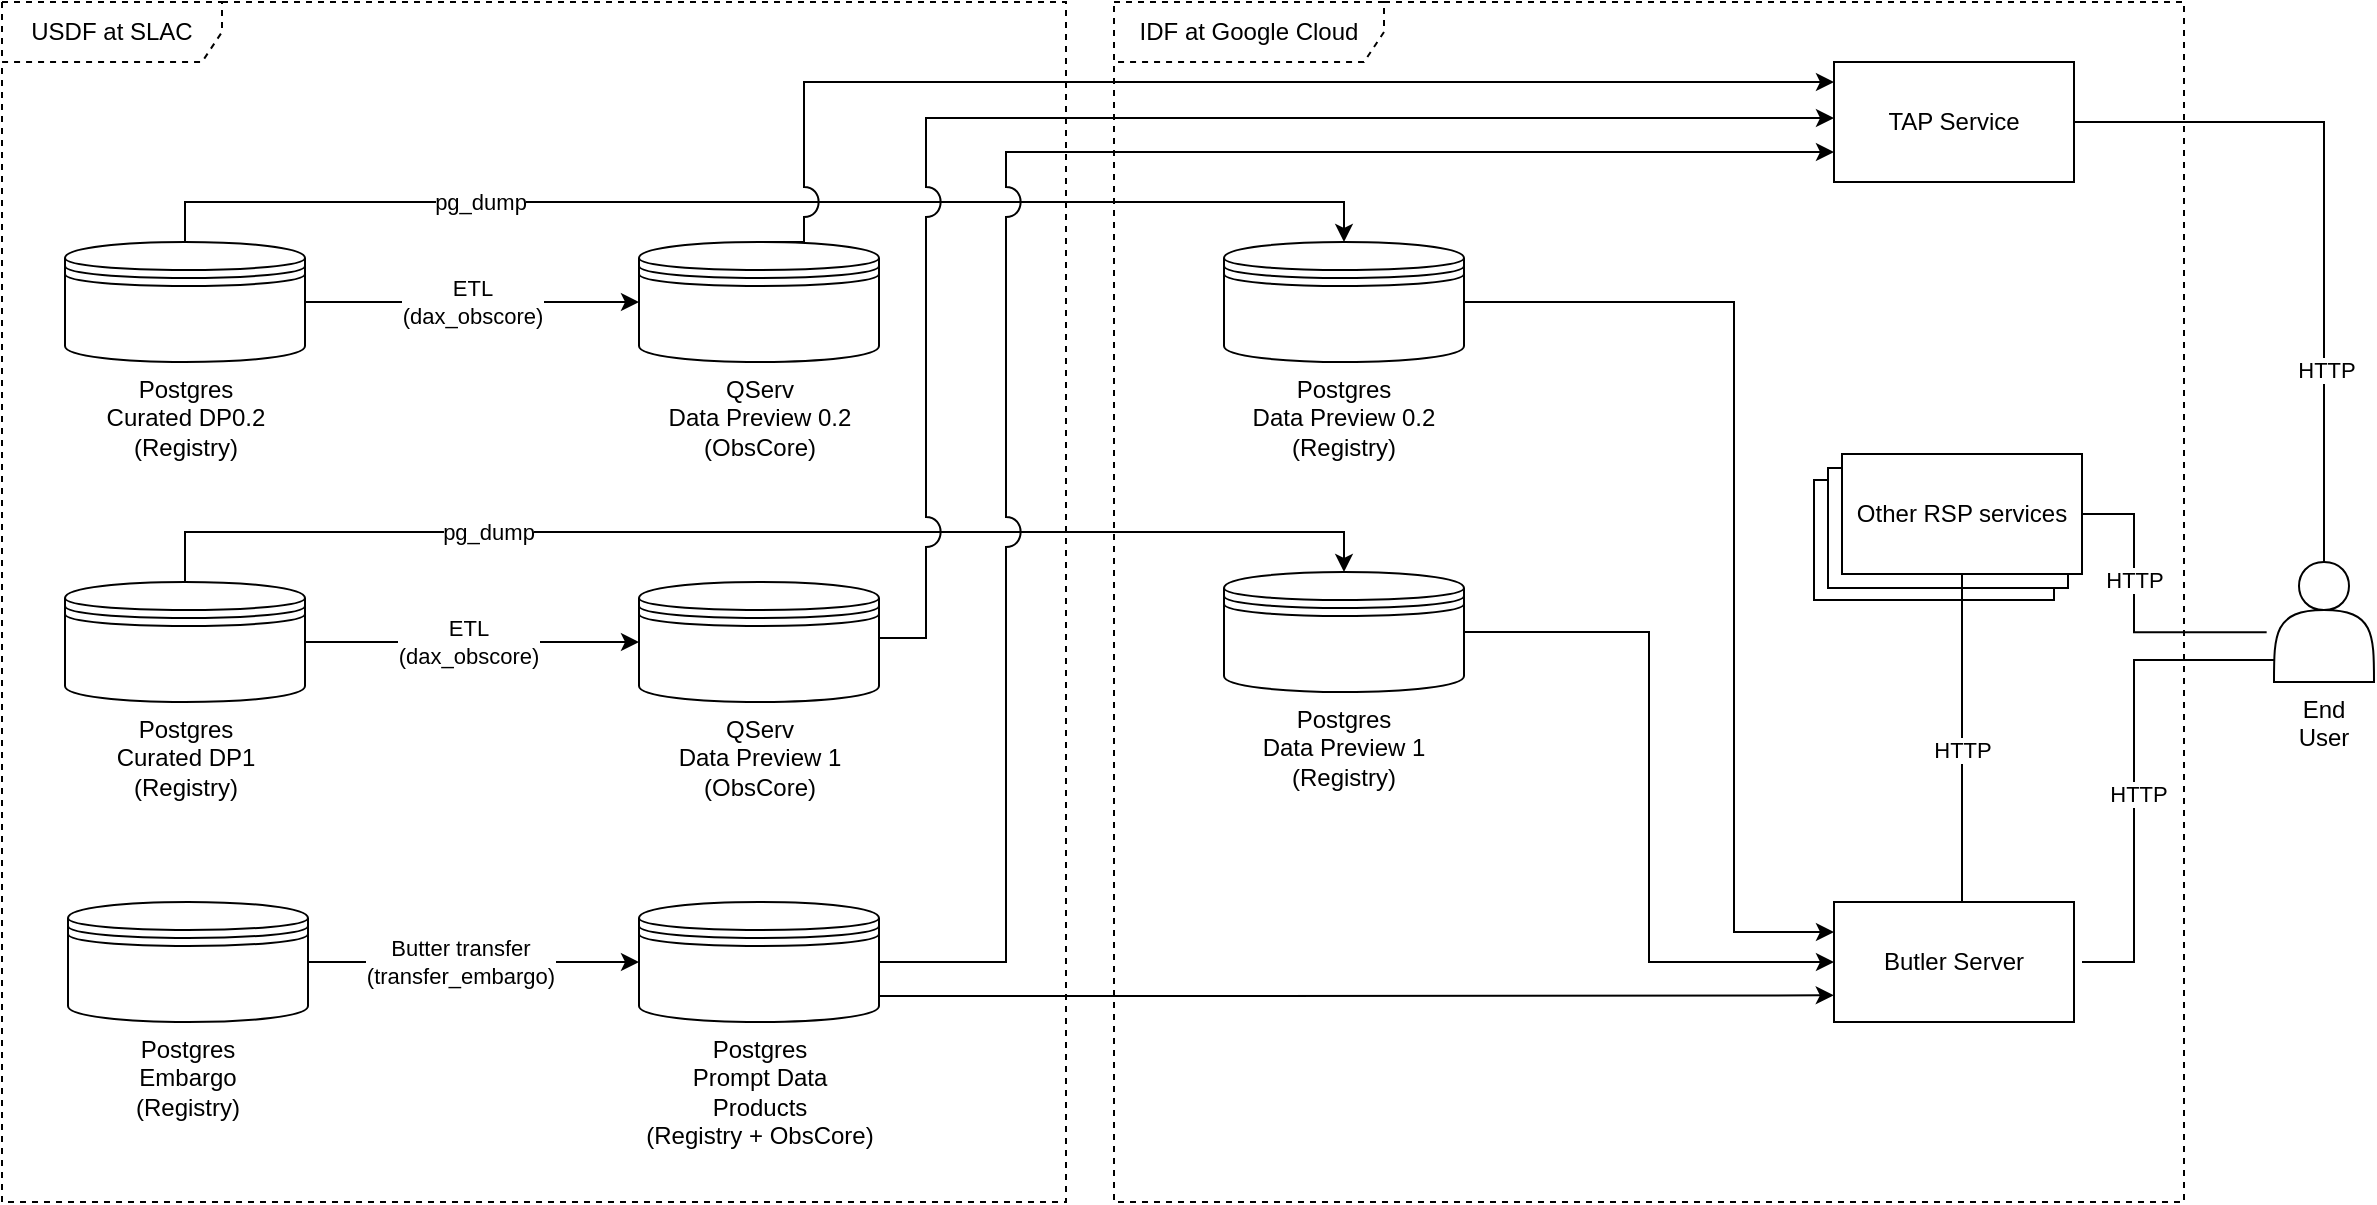 <mxfile version="24.7.12">
  <diagram name="Page-1" id="g7Ma_bt6NdXgEJ_khHph">
    <mxGraphModel grid="1" page="1" gridSize="10" guides="1" tooltips="1" connect="1" arrows="1" fold="1" pageScale="1" pageWidth="650" pageHeight="700" math="0" shadow="0">
      <root>
        <mxCell id="0" />
        <mxCell id="1" parent="0" />
        <mxCell id="FW5zcCrRFPeb0orKwMQ3-11" value="&lt;div&gt;QServ&lt;/div&gt;&lt;div&gt;Data Preview 0.2&lt;/div&gt;&lt;div&gt;(ObsCore)&lt;br&gt;&lt;/div&gt;" style="shape=datastore;whiteSpace=wrap;html=1;labelPosition=center;verticalLabelPosition=bottom;align=center;verticalAlign=top;" vertex="1" parent="1">
          <mxGeometry x="376.5" y="170" width="120" height="60" as="geometry" />
        </mxCell>
        <mxCell id="FW5zcCrRFPeb0orKwMQ3-52" style="edgeStyle=orthogonalEdgeStyle;rounded=0;orthogonalLoop=1;jettySize=auto;html=1;entryX=0;entryY=0.25;entryDx=0;entryDy=0;" edge="1" parent="1" source="FW5zcCrRFPeb0orKwMQ3-12" target="FW5zcCrRFPeb0orKwMQ3-13">
          <mxGeometry relative="1" as="geometry">
            <Array as="points">
              <mxPoint x="924" y="200" />
              <mxPoint x="924" y="515" />
            </Array>
          </mxGeometry>
        </mxCell>
        <mxCell id="FW5zcCrRFPeb0orKwMQ3-12" value="&lt;div&gt;Postgres&lt;/div&gt;&lt;div&gt;Data Preview 0.2&lt;/div&gt;&lt;div&gt;(Registry)&lt;br&gt;&lt;/div&gt;" style="shape=datastore;whiteSpace=wrap;html=1;labelPosition=center;verticalLabelPosition=bottom;align=center;verticalAlign=top;" vertex="1" parent="1">
          <mxGeometry x="669" y="170" width="120" height="60" as="geometry" />
        </mxCell>
        <mxCell id="FW5zcCrRFPeb0orKwMQ3-13" value="Butler Server" style="rounded=0;whiteSpace=wrap;html=1;" vertex="1" parent="1">
          <mxGeometry x="974" y="500" width="120" height="60" as="geometry" />
        </mxCell>
        <mxCell id="FW5zcCrRFPeb0orKwMQ3-14" value="&lt;div&gt;Postgres&lt;/div&gt;&lt;div&gt;Prompt Data Products&lt;br&gt;&lt;/div&gt;&lt;div&gt;(Registry + ObsCore)&lt;br&gt;&lt;/div&gt;" style="shape=datastore;whiteSpace=wrap;html=1;labelPosition=center;verticalLabelPosition=bottom;align=center;verticalAlign=top;" vertex="1" parent="1">
          <mxGeometry x="376.5" y="500" width="120" height="60" as="geometry" />
        </mxCell>
        <mxCell id="FW5zcCrRFPeb0orKwMQ3-15" value="TAP Service" style="rounded=0;whiteSpace=wrap;html=1;" vertex="1" parent="1">
          <mxGeometry x="974" y="80" width="120" height="60" as="geometry" />
        </mxCell>
        <mxCell id="FW5zcCrRFPeb0orKwMQ3-58" style="edgeStyle=orthogonalEdgeStyle;rounded=0;orthogonalLoop=1;jettySize=auto;html=1;entryX=1;entryY=0.5;entryDx=0;entryDy=0;exitX=0.5;exitY=0;exitDx=0;exitDy=0;endArrow=none;endFill=0;" edge="1" parent="1" source="FW5zcCrRFPeb0orKwMQ3-17" target="FW5zcCrRFPeb0orKwMQ3-15">
          <mxGeometry relative="1" as="geometry" />
        </mxCell>
        <mxCell id="FW5zcCrRFPeb0orKwMQ3-62" value="HTTP" style="edgeLabel;html=1;align=center;verticalAlign=middle;resizable=0;points=[];" connectable="0" vertex="1" parent="FW5zcCrRFPeb0orKwMQ3-58">
          <mxGeometry x="-0.443" y="-1" relative="1" as="geometry">
            <mxPoint as="offset" />
          </mxGeometry>
        </mxCell>
        <mxCell id="FW5zcCrRFPeb0orKwMQ3-60" style="edgeStyle=orthogonalEdgeStyle;rounded=0;orthogonalLoop=1;jettySize=auto;html=1;entryX=1;entryY=0.5;entryDx=0;entryDy=0;endArrow=none;endFill=0;" edge="1" parent="1">
          <mxGeometry relative="1" as="geometry">
            <mxPoint x="1194" y="379" as="sourcePoint" />
            <Array as="points">
              <mxPoint x="1124" y="379" />
              <mxPoint x="1124" y="530" />
            </Array>
            <mxPoint x="1098" y="530" as="targetPoint" />
          </mxGeometry>
        </mxCell>
        <mxCell id="FW5zcCrRFPeb0orKwMQ3-61" value="HTTP" style="edgeLabel;html=1;align=center;verticalAlign=middle;resizable=0;points=[];" connectable="0" vertex="1" parent="FW5zcCrRFPeb0orKwMQ3-60">
          <mxGeometry x="0.106" y="2" relative="1" as="geometry">
            <mxPoint as="offset" />
          </mxGeometry>
        </mxCell>
        <mxCell id="FW5zcCrRFPeb0orKwMQ3-17" value="End User" style="shape=actor;whiteSpace=wrap;html=1;labelPosition=center;verticalLabelPosition=bottom;align=center;verticalAlign=top;" vertex="1" parent="1">
          <mxGeometry x="1194" y="330" width="50" height="60" as="geometry" />
        </mxCell>
        <mxCell id="FW5zcCrRFPeb0orKwMQ3-51" style="edgeStyle=orthogonalEdgeStyle;rounded=0;orthogonalLoop=1;jettySize=auto;html=1;entryX=0;entryY=0.5;entryDx=0;entryDy=0;" edge="1" parent="1" source="FW5zcCrRFPeb0orKwMQ3-24" target="FW5zcCrRFPeb0orKwMQ3-13">
          <mxGeometry relative="1" as="geometry" />
        </mxCell>
        <mxCell id="FW5zcCrRFPeb0orKwMQ3-24" value="&lt;div&gt;Postgres&lt;/div&gt;&lt;div&gt;Data Preview 1&lt;br&gt;&lt;/div&gt;&lt;div&gt;(Registry)&lt;br&gt;&lt;/div&gt;" style="shape=datastore;whiteSpace=wrap;html=1;labelPosition=center;verticalLabelPosition=bottom;align=center;verticalAlign=top;" vertex="1" parent="1">
          <mxGeometry x="669" y="335" width="120" height="60" as="geometry" />
        </mxCell>
        <mxCell id="FW5zcCrRFPeb0orKwMQ3-25" value="&lt;div&gt;QServ&lt;/div&gt;&lt;div&gt;Data Preview 1&lt;br&gt;&lt;/div&gt;&lt;div&gt;(ObsCore)&lt;br&gt;&lt;/div&gt;" style="shape=datastore;whiteSpace=wrap;html=1;labelPosition=center;verticalLabelPosition=bottom;align=center;verticalAlign=top;" vertex="1" parent="1">
          <mxGeometry x="376.5" y="340" width="120" height="60" as="geometry" />
        </mxCell>
        <mxCell id="FW5zcCrRFPeb0orKwMQ3-27" value="&lt;div&gt;USDF at SLAC&lt;/div&gt;" style="shape=umlFrame;whiteSpace=wrap;html=1;pointerEvents=0;width=110;height=30;dashed=1;" vertex="1" parent="1">
          <mxGeometry x="58" y="50" width="532" height="600" as="geometry" />
        </mxCell>
        <mxCell id="FW5zcCrRFPeb0orKwMQ3-28" value="&lt;div&gt;IDF at Google Cloud&lt;br&gt;&lt;/div&gt;" style="shape=umlFrame;whiteSpace=wrap;html=1;pointerEvents=0;width=135;height=30;dashed=1;" vertex="1" parent="1">
          <mxGeometry x="614" y="50" width="535" height="600" as="geometry" />
        </mxCell>
        <mxCell id="FW5zcCrRFPeb0orKwMQ3-32" style="edgeStyle=orthogonalEdgeStyle;rounded=0;orthogonalLoop=1;jettySize=auto;html=1;" edge="1" parent="1" source="FW5zcCrRFPeb0orKwMQ3-31" target="FW5zcCrRFPeb0orKwMQ3-25">
          <mxGeometry relative="1" as="geometry" />
        </mxCell>
        <mxCell id="FW5zcCrRFPeb0orKwMQ3-33" value="&lt;div&gt;ETL&lt;/div&gt;&lt;div&gt;(dax_obscore)&lt;br&gt;&lt;/div&gt;" style="edgeLabel;html=1;align=center;verticalAlign=middle;resizable=0;points=[];" connectable="0" vertex="1" parent="FW5zcCrRFPeb0orKwMQ3-32">
          <mxGeometry x="-0.024" relative="1" as="geometry">
            <mxPoint as="offset" />
          </mxGeometry>
        </mxCell>
        <mxCell id="FW5zcCrRFPeb0orKwMQ3-42" style="edgeStyle=orthogonalEdgeStyle;rounded=0;orthogonalLoop=1;jettySize=auto;html=1;entryX=0.5;entryY=0;entryDx=0;entryDy=0;" edge="1" parent="1" source="FW5zcCrRFPeb0orKwMQ3-31" target="FW5zcCrRFPeb0orKwMQ3-24">
          <mxGeometry relative="1" as="geometry">
            <Array as="points">
              <mxPoint x="150" y="315" />
              <mxPoint x="729" y="315" />
            </Array>
          </mxGeometry>
        </mxCell>
        <mxCell id="FW5zcCrRFPeb0orKwMQ3-43" value="pg_dump" style="edgeLabel;html=1;align=center;verticalAlign=middle;resizable=0;points=[];" connectable="0" vertex="1" parent="FW5zcCrRFPeb0orKwMQ3-42">
          <mxGeometry x="-0.469" y="-1" relative="1" as="geometry">
            <mxPoint x="10" y="-1" as="offset" />
          </mxGeometry>
        </mxCell>
        <mxCell id="FW5zcCrRFPeb0orKwMQ3-31" value="&lt;div&gt;Postgres&lt;br&gt;&lt;/div&gt;&lt;div&gt;Curated DP1&lt;br&gt;&lt;/div&gt;&lt;div&gt;(Registry)&lt;br&gt;&lt;/div&gt;" style="shape=datastore;whiteSpace=wrap;html=1;labelPosition=center;verticalLabelPosition=bottom;align=center;verticalAlign=top;" vertex="1" parent="1">
          <mxGeometry x="89.5" y="340" width="120" height="60" as="geometry" />
        </mxCell>
        <mxCell id="FW5zcCrRFPeb0orKwMQ3-35" style="edgeStyle=orthogonalEdgeStyle;rounded=0;orthogonalLoop=1;jettySize=auto;html=1;entryX=0;entryY=0.5;entryDx=0;entryDy=0;" edge="1" parent="1" source="FW5zcCrRFPeb0orKwMQ3-34" target="FW5zcCrRFPeb0orKwMQ3-14">
          <mxGeometry relative="1" as="geometry" />
        </mxCell>
        <mxCell id="FW5zcCrRFPeb0orKwMQ3-36" value="&lt;div&gt;Butter transfer&lt;/div&gt;&lt;div&gt;(transfer_embargo)&lt;br&gt;&lt;/div&gt;" style="edgeLabel;html=1;align=center;verticalAlign=middle;resizable=0;points=[];" connectable="0" vertex="1" parent="FW5zcCrRFPeb0orKwMQ3-35">
          <mxGeometry x="-0.286" y="1" relative="1" as="geometry">
            <mxPoint x="17" y="1" as="offset" />
          </mxGeometry>
        </mxCell>
        <mxCell id="FW5zcCrRFPeb0orKwMQ3-34" value="&lt;div&gt;Postgres&lt;/div&gt;&lt;div&gt;Embargo&lt;br&gt;&lt;/div&gt;&lt;div&gt;(Registry)&lt;br&gt;&lt;/div&gt;" style="shape=datastore;whiteSpace=wrap;html=1;labelPosition=center;verticalLabelPosition=bottom;align=center;verticalAlign=top;" vertex="1" parent="1">
          <mxGeometry x="91" y="500" width="120" height="60" as="geometry" />
        </mxCell>
        <mxCell id="FW5zcCrRFPeb0orKwMQ3-40" style="edgeStyle=orthogonalEdgeStyle;rounded=0;orthogonalLoop=1;jettySize=auto;html=1;entryX=0;entryY=0.5;entryDx=0;entryDy=0;" edge="1" parent="1" source="FW5zcCrRFPeb0orKwMQ3-39" target="FW5zcCrRFPeb0orKwMQ3-11">
          <mxGeometry relative="1" as="geometry" />
        </mxCell>
        <mxCell id="FW5zcCrRFPeb0orKwMQ3-41" value="&lt;div&gt;ETL&lt;/div&gt;&lt;div&gt;(dax_obscore)&lt;/div&gt;" style="edgeLabel;html=1;align=center;verticalAlign=middle;resizable=0;points=[];" connectable="0" vertex="1" parent="FW5zcCrRFPeb0orKwMQ3-40">
          <mxGeometry x="0.19" y="-1" relative="1" as="geometry">
            <mxPoint x="-16" y="-1" as="offset" />
          </mxGeometry>
        </mxCell>
        <mxCell id="FW5zcCrRFPeb0orKwMQ3-39" value="&lt;div&gt;Postgres&lt;br&gt;&lt;/div&gt;&lt;div&gt;Curated DP0.2&lt;br&gt;&lt;/div&gt;&lt;div&gt;(Registry)&lt;br&gt;&lt;/div&gt;" style="shape=datastore;whiteSpace=wrap;html=1;labelPosition=center;verticalLabelPosition=bottom;align=center;verticalAlign=top;" vertex="1" parent="1">
          <mxGeometry x="89.5" y="170" width="120" height="60" as="geometry" />
        </mxCell>
        <mxCell id="FW5zcCrRFPeb0orKwMQ3-44" style="edgeStyle=orthogonalEdgeStyle;rounded=0;orthogonalLoop=1;jettySize=auto;html=1;entryX=0.5;entryY=0;entryDx=0;entryDy=0;" edge="1" parent="1" source="FW5zcCrRFPeb0orKwMQ3-39" target="FW5zcCrRFPeb0orKwMQ3-12">
          <mxGeometry relative="1" as="geometry">
            <Array as="points">
              <mxPoint x="150" y="150" />
              <mxPoint x="729" y="150" />
            </Array>
          </mxGeometry>
        </mxCell>
        <mxCell id="FW5zcCrRFPeb0orKwMQ3-45" value="pg_dump" style="edgeLabel;html=1;align=center;verticalAlign=middle;resizable=0;points=[];" connectable="0" vertex="1" parent="FW5zcCrRFPeb0orKwMQ3-44">
          <mxGeometry x="-0.509" relative="1" as="geometry">
            <mxPoint x="15" as="offset" />
          </mxGeometry>
        </mxCell>
        <mxCell id="FW5zcCrRFPeb0orKwMQ3-46" style="edgeStyle=orthogonalEdgeStyle;rounded=0;orthogonalLoop=1;jettySize=auto;html=1;exitX=0.5;exitY=0;exitDx=0;exitDy=0;jumpStyle=arc;jumpSize=15;" edge="1" parent="1" source="FW5zcCrRFPeb0orKwMQ3-11" target="FW5zcCrRFPeb0orKwMQ3-15">
          <mxGeometry relative="1" as="geometry">
            <mxPoint x="1000" y="100" as="targetPoint" />
            <Array as="points">
              <mxPoint x="459" y="170" />
              <mxPoint x="459" y="90" />
            </Array>
          </mxGeometry>
        </mxCell>
        <mxCell id="FW5zcCrRFPeb0orKwMQ3-48" style="edgeStyle=orthogonalEdgeStyle;rounded=0;orthogonalLoop=1;jettySize=auto;html=1;jumpStyle=arc;jumpSize=15;entryX=0;entryY=0.5;entryDx=0;entryDy=0;" edge="1" parent="1">
          <mxGeometry relative="1" as="geometry">
            <mxPoint x="974" y="108" as="targetPoint" />
            <Array as="points">
              <mxPoint x="520" y="368" />
              <mxPoint x="520" y="108" />
            </Array>
            <mxPoint x="496.5" y="368.043" as="sourcePoint" />
          </mxGeometry>
        </mxCell>
        <mxCell id="FW5zcCrRFPeb0orKwMQ3-50" style="edgeStyle=orthogonalEdgeStyle;rounded=0;orthogonalLoop=1;jettySize=auto;html=1;entryX=-0.001;entryY=0.811;entryDx=0;entryDy=0;entryPerimeter=0;" edge="1" parent="1">
          <mxGeometry relative="1" as="geometry">
            <Array as="points">
              <mxPoint x="680" y="547" />
              <mxPoint x="680" y="547" />
            </Array>
            <mxPoint x="496.5" y="547.0" as="sourcePoint" />
            <mxPoint x="973.88" y="546.66" as="targetPoint" />
          </mxGeometry>
        </mxCell>
        <mxCell id="FW5zcCrRFPeb0orKwMQ3-54" value="" style="group" connectable="0" vertex="1" parent="1">
          <mxGeometry x="964" y="276" width="134" height="73" as="geometry" />
        </mxCell>
        <mxCell id="FW5zcCrRFPeb0orKwMQ3-20" value="" style="rounded=0;whiteSpace=wrap;html=1;" vertex="1" parent="FW5zcCrRFPeb0orKwMQ3-54">
          <mxGeometry y="13" width="120" height="60" as="geometry" />
        </mxCell>
        <mxCell id="FW5zcCrRFPeb0orKwMQ3-19" value="" style="rounded=0;whiteSpace=wrap;html=1;" vertex="1" parent="FW5zcCrRFPeb0orKwMQ3-54">
          <mxGeometry x="7" y="7" width="120" height="60" as="geometry" />
        </mxCell>
        <mxCell id="FW5zcCrRFPeb0orKwMQ3-63" style="edgeStyle=orthogonalEdgeStyle;rounded=0;orthogonalLoop=1;jettySize=auto;html=1;endArrow=none;endFill=0;" edge="1" parent="FW5zcCrRFPeb0orKwMQ3-54" source="FW5zcCrRFPeb0orKwMQ3-18">
          <mxGeometry relative="1" as="geometry">
            <mxPoint x="226.333" y="89.111" as="targetPoint" />
            <Array as="points">
              <mxPoint x="160" y="30" />
              <mxPoint x="160" y="89" />
            </Array>
          </mxGeometry>
        </mxCell>
        <mxCell id="FW5zcCrRFPeb0orKwMQ3-64" value="HTTP" style="edgeLabel;html=1;align=center;verticalAlign=middle;resizable=0;points=[];" connectable="0" vertex="1" parent="FW5zcCrRFPeb0orKwMQ3-63">
          <mxGeometry x="-0.228" relative="1" as="geometry">
            <mxPoint as="offset" />
          </mxGeometry>
        </mxCell>
        <mxCell id="FW5zcCrRFPeb0orKwMQ3-18" value="Other RSP services" style="rounded=0;whiteSpace=wrap;html=1;" vertex="1" parent="FW5zcCrRFPeb0orKwMQ3-54">
          <mxGeometry x="14" width="120" height="60" as="geometry" />
        </mxCell>
        <mxCell id="FW5zcCrRFPeb0orKwMQ3-56" style="rounded=0;orthogonalLoop=1;jettySize=auto;html=1;endArrow=none;endFill=0;" edge="1" parent="1" source="FW5zcCrRFPeb0orKwMQ3-18">
          <mxGeometry relative="1" as="geometry">
            <mxPoint x="1038" y="500" as="targetPoint" />
          </mxGeometry>
        </mxCell>
        <mxCell id="FW5zcCrRFPeb0orKwMQ3-57" value="HTTP" style="edgeLabel;html=1;align=center;verticalAlign=middle;resizable=0;points=[];" connectable="0" vertex="1" parent="FW5zcCrRFPeb0orKwMQ3-56">
          <mxGeometry x="0.07" relative="1" as="geometry">
            <mxPoint as="offset" />
          </mxGeometry>
        </mxCell>
        <mxCell id="C80nf7Oj3ew8dyWSfpLp-1" style="edgeStyle=orthogonalEdgeStyle;rounded=0;orthogonalLoop=1;jettySize=auto;html=1;entryX=0;entryY=0.75;entryDx=0;entryDy=0;jumpStyle=arc;jumpSize=15;" edge="1" parent="1" source="FW5zcCrRFPeb0orKwMQ3-14" target="FW5zcCrRFPeb0orKwMQ3-15">
          <mxGeometry relative="1" as="geometry">
            <Array as="points">
              <mxPoint x="560" y="530" />
              <mxPoint x="560" y="125" />
            </Array>
          </mxGeometry>
        </mxCell>
      </root>
    </mxGraphModel>
  </diagram>
</mxfile>
